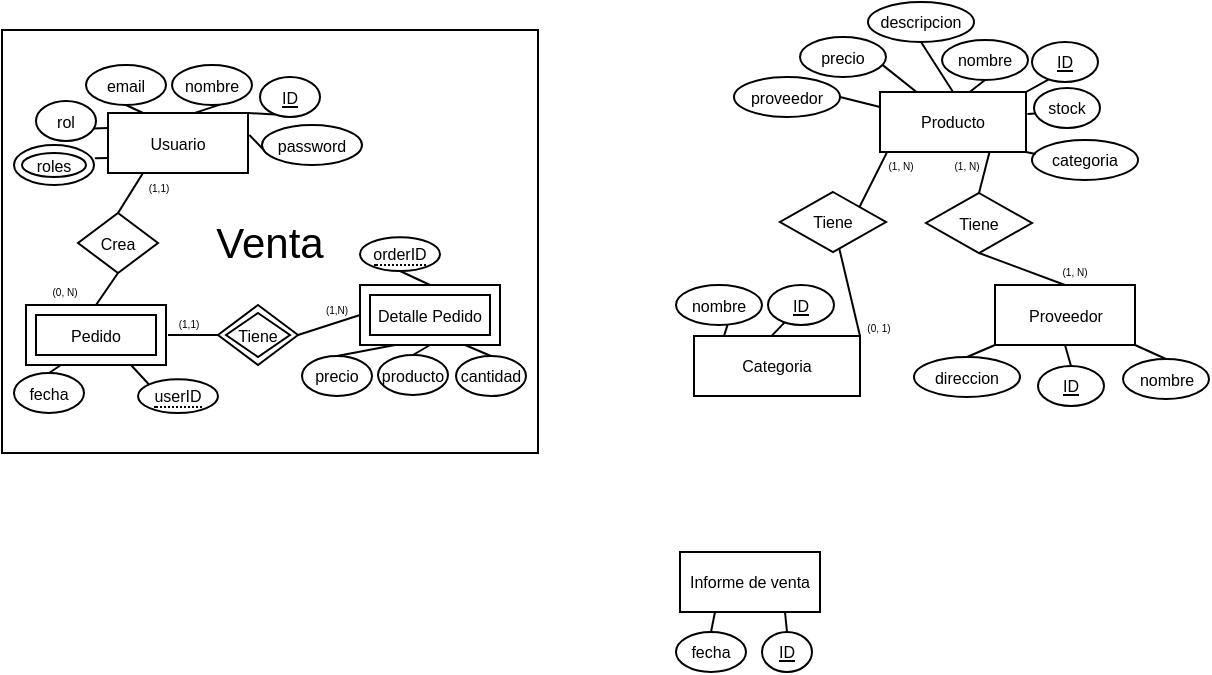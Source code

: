 <mxfile version="22.0.4" type="github">
  <diagram id="R2lEEEUBdFMjLlhIrx00" name="Page-1">
    <mxGraphModel dx="463" dy="246" grid="1" gridSize="10" guides="1" tooltips="1" connect="1" arrows="1" fold="1" page="1" pageScale="1" pageWidth="850" pageHeight="1100" math="0" shadow="0" extFonts="Permanent Marker^https://fonts.googleapis.com/css?family=Permanent+Marker">
      <root>
        <mxCell id="0" />
        <mxCell id="1" parent="0" />
        <mxCell id="mN9uIAr1oCqCLTwYiSw4-112" value="Venta" style="whiteSpace=wrap;html=1;align=center;fontSize=21;" vertex="1" parent="1">
          <mxGeometry x="181" y="69" width="268" height="211.5" as="geometry" />
        </mxCell>
        <mxCell id="mN9uIAr1oCqCLTwYiSw4-1" value="Usuario" style="rounded=0;whiteSpace=wrap;html=1;fontSize=8;labelBackgroundColor=none;" vertex="1" parent="1">
          <mxGeometry x="234" y="110.5" width="70" height="30" as="geometry" />
        </mxCell>
        <mxCell id="mN9uIAr1oCqCLTwYiSw4-2" value="" style="endArrow=none;html=1;rounded=0;exitX=1;exitY=0;exitDx=0;exitDy=0;entryX=0.248;entryY=0.94;entryDx=0;entryDy=0;entryPerimeter=0;labelBackgroundColor=none;fontColor=default;" edge="1" parent="1" source="mN9uIAr1oCqCLTwYiSw4-1" target="mN9uIAr1oCqCLTwYiSw4-3">
          <mxGeometry width="50" height="50" relative="1" as="geometry">
            <mxPoint x="314" y="150.5" as="sourcePoint" />
            <mxPoint x="324" y="100.5" as="targetPoint" />
          </mxGeometry>
        </mxCell>
        <mxCell id="mN9uIAr1oCqCLTwYiSw4-3" value="&lt;u style=&quot;font-size: 8px;&quot;&gt;ID&lt;/u&gt;" style="ellipse;whiteSpace=wrap;html=1;rounded=0;labelBackgroundColor=none;fontSize=8;" vertex="1" parent="1">
          <mxGeometry x="310" y="92.5" width="30" height="20" as="geometry" />
        </mxCell>
        <mxCell id="mN9uIAr1oCqCLTwYiSw4-4" value="&lt;font style=&quot;font-size: 8px;&quot;&gt;nombre&lt;/font&gt;" style="ellipse;whiteSpace=wrap;html=1;rounded=0;labelBackgroundColor=none;fontSize=8;" vertex="1" parent="1">
          <mxGeometry x="266" y="86.5" width="40" height="20" as="geometry" />
        </mxCell>
        <mxCell id="mN9uIAr1oCqCLTwYiSw4-5" value="" style="endArrow=none;html=1;rounded=0;entryX=0.6;entryY=0.99;entryDx=0;entryDy=0;entryPerimeter=0;exitX=0.61;exitY=0.007;exitDx=0;exitDy=0;exitPerimeter=0;labelBackgroundColor=none;fontColor=default;" edge="1" parent="1" source="mN9uIAr1oCqCLTwYiSw4-1" target="mN9uIAr1oCqCLTwYiSw4-4">
          <mxGeometry width="50" height="50" relative="1" as="geometry">
            <mxPoint x="254" y="130.5" as="sourcePoint" />
            <mxPoint x="284" y="100.5" as="targetPoint" />
            <Array as="points" />
          </mxGeometry>
        </mxCell>
        <mxCell id="mN9uIAr1oCqCLTwYiSw4-6" value="email" style="ellipse;whiteSpace=wrap;html=1;rounded=0;labelBackgroundColor=none;fontSize=8;" vertex="1" parent="1">
          <mxGeometry x="223" y="86.5" width="40" height="20" as="geometry" />
        </mxCell>
        <mxCell id="mN9uIAr1oCqCLTwYiSw4-7" value="" style="endArrow=none;html=1;rounded=0;entryX=0.5;entryY=1;entryDx=0;entryDy=0;exitX=0.25;exitY=0;exitDx=0;exitDy=0;labelBackgroundColor=none;fontColor=default;" edge="1" parent="1" source="mN9uIAr1oCqCLTwYiSw4-1" target="mN9uIAr1oCqCLTwYiSw4-6">
          <mxGeometry width="50" height="50" relative="1" as="geometry">
            <mxPoint x="184" y="160.5" as="sourcePoint" />
            <mxPoint x="234" y="110.5" as="targetPoint" />
          </mxGeometry>
        </mxCell>
        <mxCell id="mN9uIAr1oCqCLTwYiSw4-9" value="&lt;font style=&quot;font-size: 8px;&quot;&gt;password&lt;/font&gt;" style="ellipse;whiteSpace=wrap;html=1;rounded=0;labelBackgroundColor=none;fontSize=8;" vertex="1" parent="1">
          <mxGeometry x="311" y="116.5" width="50" height="20" as="geometry" />
        </mxCell>
        <mxCell id="mN9uIAr1oCqCLTwYiSw4-11" value="" style="endArrow=none;html=1;rounded=0;entryX=0.024;entryY=0.64;entryDx=0;entryDy=0;entryPerimeter=0;exitX=1.01;exitY=0.367;exitDx=0;exitDy=0;exitPerimeter=0;labelBackgroundColor=none;fontColor=default;" edge="1" parent="1" source="mN9uIAr1oCqCLTwYiSw4-1" target="mN9uIAr1oCqCLTwYiSw4-9">
          <mxGeometry width="50" height="50" relative="1" as="geometry">
            <mxPoint x="304" y="200.5" as="sourcePoint" />
            <mxPoint x="354" y="150.5" as="targetPoint" />
          </mxGeometry>
        </mxCell>
        <mxCell id="mN9uIAr1oCqCLTwYiSw4-14" value="rol" style="ellipse;whiteSpace=wrap;html=1;rounded=0;labelBackgroundColor=none;fontSize=8;" vertex="1" parent="1">
          <mxGeometry x="198" y="104.5" width="30" height="20" as="geometry" />
        </mxCell>
        <mxCell id="mN9uIAr1oCqCLTwYiSw4-15" value="" style="endArrow=none;html=1;rounded=0;entryX=0.955;entryY=0.69;entryDx=0;entryDy=0;entryPerimeter=0;exitX=0;exitY=0.25;exitDx=0;exitDy=0;labelBackgroundColor=none;fontColor=default;" edge="1" parent="1" source="mN9uIAr1oCqCLTwYiSw4-1" target="mN9uIAr1oCqCLTwYiSw4-14">
          <mxGeometry width="50" height="50" relative="1" as="geometry">
            <mxPoint x="254" y="200.5" as="sourcePoint" />
            <mxPoint x="304" y="150.5" as="targetPoint" />
          </mxGeometry>
        </mxCell>
        <mxCell id="mN9uIAr1oCqCLTwYiSw4-24" value="" style="endArrow=none;html=1;rounded=0;entryX=0;entryY=0.75;entryDx=0;entryDy=0;exitX=1.01;exitY=0.33;exitDx=0;exitDy=0;exitPerimeter=0;labelBackgroundColor=none;fontColor=default;" edge="1" parent="1" source="mN9uIAr1oCqCLTwYiSw4-73" target="mN9uIAr1oCqCLTwYiSw4-1">
          <mxGeometry width="50" height="50" relative="1" as="geometry">
            <mxPoint x="274" y="160.5" as="sourcePoint" />
            <mxPoint x="374" y="150.5" as="targetPoint" />
          </mxGeometry>
        </mxCell>
        <mxCell id="mN9uIAr1oCqCLTwYiSw4-33" value="Producto" style="rounded=0;whiteSpace=wrap;html=1;fontSize=8;labelBackgroundColor=none;" vertex="1" parent="1">
          <mxGeometry x="620" y="100" width="73" height="30" as="geometry" />
        </mxCell>
        <mxCell id="mN9uIAr1oCqCLTwYiSw4-34" value="" style="endArrow=none;html=1;rounded=0;exitX=1;exitY=0;exitDx=0;exitDy=0;entryX=0.248;entryY=0.94;entryDx=0;entryDy=0;entryPerimeter=0;labelBackgroundColor=none;fontColor=default;" edge="1" parent="1" source="mN9uIAr1oCqCLTwYiSw4-33" target="mN9uIAr1oCqCLTwYiSw4-35">
          <mxGeometry width="50" height="50" relative="1" as="geometry">
            <mxPoint x="700" y="140" as="sourcePoint" />
            <mxPoint x="710" y="90" as="targetPoint" />
          </mxGeometry>
        </mxCell>
        <mxCell id="mN9uIAr1oCqCLTwYiSw4-35" value="&lt;u style=&quot;font-size: 8px;&quot;&gt;ID&lt;/u&gt;" style="ellipse;whiteSpace=wrap;html=1;rounded=0;labelBackgroundColor=none;fontSize=8;" vertex="1" parent="1">
          <mxGeometry x="696" y="75" width="33" height="20" as="geometry" />
        </mxCell>
        <mxCell id="mN9uIAr1oCqCLTwYiSw4-36" value="&lt;font style=&quot;font-size: 8px;&quot;&gt;nombre&lt;/font&gt;" style="ellipse;whiteSpace=wrap;html=1;rounded=0;labelBackgroundColor=none;fontSize=8;" vertex="1" parent="1">
          <mxGeometry x="651" y="74" width="43" height="20" as="geometry" />
        </mxCell>
        <mxCell id="mN9uIAr1oCqCLTwYiSw4-37" value="" style="endArrow=none;html=1;rounded=0;entryX=0.5;entryY=1;entryDx=0;entryDy=0;exitX=0.61;exitY=0.007;exitDx=0;exitDy=0;exitPerimeter=0;labelBackgroundColor=none;fontColor=default;" edge="1" parent="1" source="mN9uIAr1oCqCLTwYiSw4-33" target="mN9uIAr1oCqCLTwYiSw4-36">
          <mxGeometry width="50" height="50" relative="1" as="geometry">
            <mxPoint x="640" y="120" as="sourcePoint" />
            <mxPoint x="670" y="90" as="targetPoint" />
            <Array as="points" />
          </mxGeometry>
        </mxCell>
        <mxCell id="mN9uIAr1oCqCLTwYiSw4-38" value="descripcion" style="ellipse;whiteSpace=wrap;html=1;rounded=0;labelBackgroundColor=none;fontSize=8;" vertex="1" parent="1">
          <mxGeometry x="614" y="55" width="53" height="20" as="geometry" />
        </mxCell>
        <mxCell id="mN9uIAr1oCqCLTwYiSw4-39" value="" style="endArrow=none;html=1;rounded=0;entryX=0.5;entryY=1;entryDx=0;entryDy=0;exitX=0.5;exitY=0;exitDx=0;exitDy=0;labelBackgroundColor=none;fontColor=default;" edge="1" parent="1" source="mN9uIAr1oCqCLTwYiSw4-33" target="mN9uIAr1oCqCLTwYiSw4-38">
          <mxGeometry width="50" height="50" relative="1" as="geometry">
            <mxPoint x="570" y="150" as="sourcePoint" />
            <mxPoint x="620" y="100" as="targetPoint" />
          </mxGeometry>
        </mxCell>
        <mxCell id="mN9uIAr1oCqCLTwYiSw4-40" value="&lt;font style=&quot;font-size: 8px;&quot;&gt;stock&lt;/font&gt;" style="ellipse;whiteSpace=wrap;html=1;rounded=0;labelBackgroundColor=none;fontSize=8;" vertex="1" parent="1">
          <mxGeometry x="697" y="98" width="33" height="20" as="geometry" />
        </mxCell>
        <mxCell id="mN9uIAr1oCqCLTwYiSw4-41" value="" style="endArrow=none;html=1;rounded=0;entryX=0.024;entryY=0.64;entryDx=0;entryDy=0;entryPerimeter=0;exitX=1.01;exitY=0.367;exitDx=0;exitDy=0;exitPerimeter=0;labelBackgroundColor=none;fontColor=default;" edge="1" parent="1" source="mN9uIAr1oCqCLTwYiSw4-33" target="mN9uIAr1oCqCLTwYiSw4-40">
          <mxGeometry width="50" height="50" relative="1" as="geometry">
            <mxPoint x="690" y="190" as="sourcePoint" />
            <mxPoint x="740" y="140" as="targetPoint" />
          </mxGeometry>
        </mxCell>
        <mxCell id="mN9uIAr1oCqCLTwYiSw4-42" value="precio" style="ellipse;whiteSpace=wrap;html=1;rounded=0;labelBackgroundColor=none;fontSize=8;" vertex="1" parent="1">
          <mxGeometry x="580" y="72.5" width="43" height="20" as="geometry" />
        </mxCell>
        <mxCell id="mN9uIAr1oCqCLTwYiSw4-43" value="" style="endArrow=none;html=1;rounded=0;entryX=0.955;entryY=0.69;entryDx=0;entryDy=0;entryPerimeter=0;exitX=0.25;exitY=0;exitDx=0;exitDy=0;labelBackgroundColor=none;fontColor=default;" edge="1" parent="1" source="mN9uIAr1oCqCLTwYiSw4-33" target="mN9uIAr1oCqCLTwYiSw4-42">
          <mxGeometry width="50" height="50" relative="1" as="geometry">
            <mxPoint x="640" y="190" as="sourcePoint" />
            <mxPoint x="690" y="140" as="targetPoint" />
          </mxGeometry>
        </mxCell>
        <mxCell id="mN9uIAr1oCqCLTwYiSw4-56" value="Categoria" style="rounded=0;whiteSpace=wrap;html=1;fontSize=8;labelBackgroundColor=none;" vertex="1" parent="1">
          <mxGeometry x="527" y="222" width="83" height="30" as="geometry" />
        </mxCell>
        <mxCell id="mN9uIAr1oCqCLTwYiSw4-57" value="" style="endArrow=none;html=1;rounded=0;exitX=0.465;exitY=0.007;exitDx=0;exitDy=0;entryX=0.248;entryY=0.94;entryDx=0;entryDy=0;entryPerimeter=0;exitPerimeter=0;labelBackgroundColor=none;fontColor=default;" edge="1" parent="1" source="mN9uIAr1oCqCLTwYiSw4-56" target="mN9uIAr1oCqCLTwYiSw4-58">
          <mxGeometry width="50" height="50" relative="1" as="geometry">
            <mxPoint x="607" y="260.5" as="sourcePoint" />
            <mxPoint x="617" y="210.5" as="targetPoint" />
          </mxGeometry>
        </mxCell>
        <mxCell id="mN9uIAr1oCqCLTwYiSw4-58" value="&lt;u style=&quot;font-size: 8px;&quot;&gt;ID&lt;/u&gt;" style="ellipse;whiteSpace=wrap;html=1;rounded=0;labelBackgroundColor=none;fontSize=8;" vertex="1" parent="1">
          <mxGeometry x="564" y="196.5" width="33" height="20" as="geometry" />
        </mxCell>
        <mxCell id="mN9uIAr1oCqCLTwYiSw4-59" value="&lt;font style=&quot;font-size: 8px;&quot;&gt;nombre&lt;/font&gt;" style="ellipse;whiteSpace=wrap;html=1;rounded=0;labelBackgroundColor=none;fontSize=8;" vertex="1" parent="1">
          <mxGeometry x="518" y="196.5" width="43" height="20" as="geometry" />
        </mxCell>
        <mxCell id="mN9uIAr1oCqCLTwYiSw4-60" value="" style="endArrow=none;html=1;rounded=0;entryX=0.6;entryY=0.99;entryDx=0;entryDy=0;entryPerimeter=0;exitX=0.18;exitY=0.007;exitDx=0;exitDy=0;exitPerimeter=0;labelBackgroundColor=none;fontColor=default;" edge="1" parent="1" source="mN9uIAr1oCqCLTwYiSw4-56" target="mN9uIAr1oCqCLTwYiSw4-59">
          <mxGeometry width="50" height="50" relative="1" as="geometry">
            <mxPoint x="547" y="240.5" as="sourcePoint" />
            <mxPoint x="577" y="210.5" as="targetPoint" />
            <Array as="points" />
          </mxGeometry>
        </mxCell>
        <mxCell id="mN9uIAr1oCqCLTwYiSw4-67" value="categoria" style="ellipse;whiteSpace=wrap;html=1;rounded=0;labelBackgroundColor=none;fontSize=8;" vertex="1" parent="1">
          <mxGeometry x="696" y="124" width="53" height="20" as="geometry" />
        </mxCell>
        <mxCell id="mN9uIAr1oCqCLTwYiSw4-68" value="" style="endArrow=none;html=1;rounded=0;fontSize=12;startSize=8;endSize=8;curved=1;entryX=1;entryY=1;entryDx=0;entryDy=0;exitX=0.034;exitY=0.35;exitDx=0;exitDy=0;exitPerimeter=0;labelBackgroundColor=none;fontColor=default;" edge="1" parent="1" source="mN9uIAr1oCqCLTwYiSw4-67" target="mN9uIAr1oCqCLTwYiSw4-33">
          <mxGeometry width="50" height="50" relative="1" as="geometry">
            <mxPoint x="520" y="200" as="sourcePoint" />
            <mxPoint x="570" y="150" as="targetPoint" />
          </mxGeometry>
        </mxCell>
        <mxCell id="mN9uIAr1oCqCLTwYiSw4-70" value="" style="endArrow=none;html=1;rounded=0;fontSize=12;startSize=8;endSize=8;curved=1;exitX=1;exitY=0;exitDx=0;exitDy=0;labelBackgroundColor=none;fontColor=default;" edge="1" parent="1" source="mN9uIAr1oCqCLTwYiSw4-56" target="mN9uIAr1oCqCLTwYiSw4-77">
          <mxGeometry width="50" height="50" relative="1" as="geometry">
            <mxPoint x="545" y="220" as="sourcePoint" />
            <mxPoint x="577.6" y="178.6" as="targetPoint" />
          </mxGeometry>
        </mxCell>
        <mxCell id="mN9uIAr1oCqCLTwYiSw4-72" value="" style="endArrow=none;html=1;rounded=0;fontSize=12;startSize=8;endSize=8;curved=1;exitX=1;exitY=0;exitDx=0;exitDy=0;entryX=0.05;entryY=0.993;entryDx=0;entryDy=0;entryPerimeter=0;labelBackgroundColor=none;fontColor=default;" edge="1" parent="1" source="mN9uIAr1oCqCLTwYiSw4-77" target="mN9uIAr1oCqCLTwYiSw4-33">
          <mxGeometry width="50" height="50" relative="1" as="geometry">
            <mxPoint x="583.6" y="162.6" as="sourcePoint" />
            <mxPoint x="624" y="130" as="targetPoint" />
          </mxGeometry>
        </mxCell>
        <mxCell id="mN9uIAr1oCqCLTwYiSw4-73" value="roles" style="ellipse;shape=doubleEllipse;whiteSpace=wrap;html=1;fontSize=8;rounded=0;labelBackgroundColor=none;" vertex="1" parent="1">
          <mxGeometry x="187" y="126.5" width="40" height="20" as="geometry" />
        </mxCell>
        <mxCell id="mN9uIAr1oCqCLTwYiSw4-74" style="edgeStyle=none;curved=1;rounded=0;orthogonalLoop=1;jettySize=auto;html=1;exitX=1;exitY=0.5;exitDx=0;exitDy=0;fontSize=12;startSize=8;endSize=8;" edge="1" parent="1" source="mN9uIAr1oCqCLTwYiSw4-67" target="mN9uIAr1oCqCLTwYiSw4-67">
          <mxGeometry relative="1" as="geometry" />
        </mxCell>
        <mxCell id="mN9uIAr1oCqCLTwYiSw4-77" value="Tiene" style="shape=rhombus;perimeter=rhombusPerimeter;whiteSpace=wrap;html=1;align=center;fontSize=8;" vertex="1" parent="1">
          <mxGeometry x="570" y="150" width="53" height="30" as="geometry" />
        </mxCell>
        <mxCell id="mN9uIAr1oCqCLTwYiSw4-81" value="&lt;span style=&quot;font-size: 5px;&quot;&gt;(1, N)&lt;/span&gt;" style="text;html=1;align=center;verticalAlign=middle;resizable=0;points=[];autosize=1;strokeColor=none;fillColor=none;fontSize=16;" vertex="1" parent="1">
          <mxGeometry x="610" y="118" width="40" height="30" as="geometry" />
        </mxCell>
        <mxCell id="mN9uIAr1oCqCLTwYiSw4-83" value="&lt;font style=&quot;font-size: 5px;&quot;&gt;(0, 1)&lt;/font&gt;" style="text;html=1;align=center;verticalAlign=middle;resizable=0;points=[];autosize=1;strokeColor=none;fillColor=none;fontSize=16;" vertex="1" parent="1">
          <mxGeometry x="599" y="199" width="40" height="30" as="geometry" />
        </mxCell>
        <mxCell id="mN9uIAr1oCqCLTwYiSw4-88" value="" style="endArrow=none;html=1;rounded=0;fontSize=12;startSize=8;endSize=8;curved=1;exitX=0.75;exitY=1;exitDx=0;exitDy=0;entryX=0;entryY=0;entryDx=0;entryDy=0;" edge="1" parent="1" source="mN9uIAr1oCqCLTwYiSw4-134" target="mN9uIAr1oCqCLTwYiSw4-144">
          <mxGeometry width="50" height="50" relative="1" as="geometry">
            <mxPoint x="246.5" y="236.5" as="sourcePoint" />
            <mxPoint x="264.75" y="243.13" as="targetPoint" />
          </mxGeometry>
        </mxCell>
        <mxCell id="mN9uIAr1oCqCLTwYiSw4-89" value="fecha" style="ellipse;whiteSpace=wrap;html=1;align=center;fontSize=8;" vertex="1" parent="1">
          <mxGeometry x="187" y="240.5" width="35" height="20" as="geometry" />
        </mxCell>
        <mxCell id="mN9uIAr1oCqCLTwYiSw4-90" value="" style="endArrow=none;html=1;rounded=0;fontSize=12;startSize=8;endSize=8;curved=1;entryX=0.25;entryY=1;entryDx=0;entryDy=0;exitX=0.5;exitY=0;exitDx=0;exitDy=0;" edge="1" parent="1" source="mN9uIAr1oCqCLTwYiSw4-89" target="mN9uIAr1oCqCLTwYiSw4-134">
          <mxGeometry width="50" height="50" relative="1" as="geometry">
            <mxPoint x="69" y="176.5" as="sourcePoint" />
            <mxPoint x="211.5" y="236.5" as="targetPoint" />
          </mxGeometry>
        </mxCell>
        <mxCell id="mN9uIAr1oCqCLTwYiSw4-92" value="Detalle Pedido" style="shape=ext;margin=3;double=1;whiteSpace=wrap;html=1;align=center;fontSize=8;" vertex="1" parent="1">
          <mxGeometry x="360" y="196.5" width="70" height="30" as="geometry" />
        </mxCell>
        <mxCell id="mN9uIAr1oCqCLTwYiSw4-96" value="cantidad" style="ellipse;whiteSpace=wrap;html=1;align=center;fontSize=8;" vertex="1" parent="1">
          <mxGeometry x="408" y="232" width="35" height="20" as="geometry" />
        </mxCell>
        <mxCell id="mN9uIAr1oCqCLTwYiSw4-97" value="precio" style="ellipse;whiteSpace=wrap;html=1;align=center;fontSize=8;" vertex="1" parent="1">
          <mxGeometry x="331" y="232" width="35" height="20" as="geometry" />
        </mxCell>
        <mxCell id="mN9uIAr1oCqCLTwYiSw4-99" value="" style="endArrow=none;html=1;rounded=0;fontSize=12;startSize=8;endSize=8;curved=1;entryX=0.25;entryY=1;entryDx=0;entryDy=0;exitX=0.5;exitY=0;exitDx=0;exitDy=0;" edge="1" parent="1" source="mN9uIAr1oCqCLTwYiSw4-97" target="mN9uIAr1oCqCLTwYiSw4-92">
          <mxGeometry width="50" height="50" relative="1" as="geometry">
            <mxPoint x="259" y="236.5" as="sourcePoint" />
            <mxPoint x="309" y="186.5" as="targetPoint" />
          </mxGeometry>
        </mxCell>
        <mxCell id="mN9uIAr1oCqCLTwYiSw4-100" value="" style="endArrow=none;html=1;rounded=0;fontSize=12;startSize=8;endSize=8;curved=1;entryX=0.75;entryY=1;entryDx=0;entryDy=0;exitX=0.5;exitY=0;exitDx=0;exitDy=0;" edge="1" parent="1" source="mN9uIAr1oCqCLTwYiSw4-96" target="mN9uIAr1oCqCLTwYiSw4-92">
          <mxGeometry width="50" height="50" relative="1" as="geometry">
            <mxPoint x="259" y="236.5" as="sourcePoint" />
            <mxPoint x="309" y="186.5" as="targetPoint" />
          </mxGeometry>
        </mxCell>
        <mxCell id="mN9uIAr1oCqCLTwYiSw4-102" value="Tiene" style="shape=rhombus;double=1;perimeter=rhombusPerimeter;whiteSpace=wrap;html=1;align=center;fontSize=8;" vertex="1" parent="1">
          <mxGeometry x="289" y="206.5" width="40" height="30" as="geometry" />
        </mxCell>
        <mxCell id="mN9uIAr1oCqCLTwYiSw4-103" value="" style="endArrow=none;html=1;rounded=0;fontSize=12;startSize=8;endSize=8;curved=1;entryX=0;entryY=0.5;entryDx=0;entryDy=0;exitX=1;exitY=0.5;exitDx=0;exitDy=0;" edge="1" parent="1" source="mN9uIAr1oCqCLTwYiSw4-102" target="mN9uIAr1oCqCLTwYiSw4-92">
          <mxGeometry width="50" height="50" relative="1" as="geometry">
            <mxPoint x="259" y="236.5" as="sourcePoint" />
            <mxPoint x="309" y="186.5" as="targetPoint" />
          </mxGeometry>
        </mxCell>
        <mxCell id="mN9uIAr1oCqCLTwYiSw4-104" value="" style="endArrow=none;html=1;rounded=0;fontSize=12;startSize=8;endSize=8;curved=1;entryX=0;entryY=0.5;entryDx=0;entryDy=0;exitX=1;exitY=0.5;exitDx=0;exitDy=0;" edge="1" parent="1" target="mN9uIAr1oCqCLTwYiSw4-102">
          <mxGeometry width="50" height="50" relative="1" as="geometry">
            <mxPoint x="264" y="221.5" as="sourcePoint" />
            <mxPoint x="309" y="186.5" as="targetPoint" />
          </mxGeometry>
        </mxCell>
        <mxCell id="mN9uIAr1oCqCLTwYiSw4-105" value="&lt;span style=&quot;font-size: 5px;&quot;&gt;(1,N)&lt;/span&gt;" style="text;html=1;align=center;verticalAlign=middle;resizable=0;points=[];autosize=1;strokeColor=none;fillColor=none;fontSize=16;" vertex="1" parent="1">
          <mxGeometry x="333" y="189.5" width="30" height="30" as="geometry" />
        </mxCell>
        <mxCell id="mN9uIAr1oCqCLTwYiSw4-106" value="&lt;span style=&quot;font-size: 5px;&quot;&gt;(1,1)&lt;/span&gt;" style="text;html=1;align=center;verticalAlign=middle;resizable=0;points=[];autosize=1;strokeColor=none;fillColor=none;fontSize=16;" vertex="1" parent="1">
          <mxGeometry x="259" y="196.5" width="30" height="30" as="geometry" />
        </mxCell>
        <mxCell id="mN9uIAr1oCqCLTwYiSw4-107" value="Crea" style="shape=rhombus;perimeter=rhombusPerimeter;whiteSpace=wrap;html=1;align=center;fontSize=8;" vertex="1" parent="1">
          <mxGeometry x="219" y="160.5" width="40" height="30" as="geometry" />
        </mxCell>
        <mxCell id="mN9uIAr1oCqCLTwYiSw4-108" value="" style="endArrow=none;html=1;rounded=0;fontSize=12;startSize=8;endSize=8;curved=1;entryX=0.25;entryY=1;entryDx=0;entryDy=0;exitX=0.5;exitY=0;exitDx=0;exitDy=0;" edge="1" parent="1" source="mN9uIAr1oCqCLTwYiSw4-107" target="mN9uIAr1oCqCLTwYiSw4-1">
          <mxGeometry width="50" height="50" relative="1" as="geometry">
            <mxPoint x="219" y="200.5" as="sourcePoint" />
            <mxPoint x="269" y="150.5" as="targetPoint" />
          </mxGeometry>
        </mxCell>
        <mxCell id="mN9uIAr1oCqCLTwYiSw4-109" value="" style="endArrow=none;html=1;rounded=0;fontSize=12;startSize=8;endSize=8;curved=1;entryX=0.5;entryY=1;entryDx=0;entryDy=0;exitX=0.5;exitY=0;exitDx=0;exitDy=0;" edge="1" parent="1" source="mN9uIAr1oCqCLTwYiSw4-134" target="mN9uIAr1oCqCLTwYiSw4-107">
          <mxGeometry width="50" height="50" relative="1" as="geometry">
            <mxPoint x="229" y="206.5" as="sourcePoint" />
            <mxPoint x="344" y="210.5" as="targetPoint" />
          </mxGeometry>
        </mxCell>
        <mxCell id="mN9uIAr1oCqCLTwYiSw4-110" value="&lt;span style=&quot;font-size: 5px;&quot;&gt;(1,1)&lt;/span&gt;" style="text;html=1;align=center;verticalAlign=middle;resizable=0;points=[];autosize=1;strokeColor=none;fillColor=none;fontSize=16;" vertex="1" parent="1">
          <mxGeometry x="244" y="128.5" width="30" height="30" as="geometry" />
        </mxCell>
        <mxCell id="mN9uIAr1oCqCLTwYiSw4-111" value="&lt;span style=&quot;font-size: 5px;&quot;&gt;(0, N)&lt;/span&gt;" style="text;html=1;align=center;verticalAlign=middle;resizable=0;points=[];autosize=1;strokeColor=none;fillColor=none;fontSize=16;" vertex="1" parent="1">
          <mxGeometry x="192" y="180.5" width="40" height="30" as="geometry" />
        </mxCell>
        <mxCell id="mN9uIAr1oCqCLTwYiSw4-113" value="Informe de venta" style="whiteSpace=wrap;html=1;align=center;fontSize=8;" vertex="1" parent="1">
          <mxGeometry x="520" y="330" width="70" height="30" as="geometry" />
        </mxCell>
        <mxCell id="mN9uIAr1oCqCLTwYiSw4-114" value="proveedor" style="ellipse;whiteSpace=wrap;html=1;rounded=0;labelBackgroundColor=none;fontSize=8;" vertex="1" parent="1">
          <mxGeometry x="547" y="92.5" width="53" height="20" as="geometry" />
        </mxCell>
        <mxCell id="mN9uIAr1oCqCLTwYiSw4-116" value="Proveedor" style="whiteSpace=wrap;html=1;align=center;fontSize=8;" vertex="1" parent="1">
          <mxGeometry x="677.5" y="196.5" width="70" height="30" as="geometry" />
        </mxCell>
        <mxCell id="mN9uIAr1oCqCLTwYiSw4-118" value="" style="endArrow=none;html=1;rounded=0;fontSize=12;startSize=8;endSize=8;curved=1;entryX=0;entryY=0.25;entryDx=0;entryDy=0;exitX=1;exitY=0.5;exitDx=0;exitDy=0;" edge="1" parent="1" source="mN9uIAr1oCqCLTwYiSw4-114" target="mN9uIAr1oCqCLTwYiSw4-33">
          <mxGeometry width="50" height="50" relative="1" as="geometry">
            <mxPoint x="510" y="196.5" as="sourcePoint" />
            <mxPoint x="554.094" y="84.5" as="targetPoint" />
          </mxGeometry>
        </mxCell>
        <mxCell id="mN9uIAr1oCqCLTwYiSw4-119" value="&lt;font style=&quot;font-size: 8px;&quot;&gt;nombre&lt;/font&gt;" style="ellipse;whiteSpace=wrap;html=1;rounded=0;labelBackgroundColor=none;fontSize=8;" vertex="1" parent="1">
          <mxGeometry x="741.5" y="233.5" width="43" height="20" as="geometry" />
        </mxCell>
        <mxCell id="mN9uIAr1oCqCLTwYiSw4-120" value="&lt;u style=&quot;font-size: 8px;&quot;&gt;ID&lt;/u&gt;" style="ellipse;whiteSpace=wrap;html=1;rounded=0;labelBackgroundColor=none;fontSize=8;" vertex="1" parent="1">
          <mxGeometry x="699" y="237" width="33" height="20" as="geometry" />
        </mxCell>
        <mxCell id="mN9uIAr1oCqCLTwYiSw4-121" value="direccion" style="ellipse;whiteSpace=wrap;html=1;rounded=0;labelBackgroundColor=none;fontSize=8;" vertex="1" parent="1">
          <mxGeometry x="637" y="232.5" width="53" height="20" as="geometry" />
        </mxCell>
        <mxCell id="mN9uIAr1oCqCLTwYiSw4-122" value="" style="endArrow=none;html=1;rounded=0;fontSize=12;startSize=8;endSize=8;curved=1;exitX=0.5;exitY=0;exitDx=0;exitDy=0;entryX=0;entryY=1;entryDx=0;entryDy=0;labelBackgroundColor=none;fontColor=default;" edge="1" parent="1" source="mN9uIAr1oCqCLTwYiSw4-121" target="mN9uIAr1oCqCLTwYiSw4-116">
          <mxGeometry width="50" height="50" relative="1" as="geometry">
            <mxPoint x="636" y="229" as="sourcePoint" />
            <mxPoint x="650" y="201" as="targetPoint" />
          </mxGeometry>
        </mxCell>
        <mxCell id="mN9uIAr1oCqCLTwYiSw4-123" value="" style="endArrow=none;html=1;rounded=0;fontSize=12;startSize=8;endSize=8;curved=1;exitX=0.5;exitY=0;exitDx=0;exitDy=0;entryX=1;entryY=1;entryDx=0;entryDy=0;labelBackgroundColor=none;fontColor=default;" edge="1" parent="1" source="mN9uIAr1oCqCLTwYiSw4-119" target="mN9uIAr1oCqCLTwYiSw4-116">
          <mxGeometry width="50" height="50" relative="1" as="geometry">
            <mxPoint x="630" y="178" as="sourcePoint" />
            <mxPoint x="644" y="150" as="targetPoint" />
          </mxGeometry>
        </mxCell>
        <mxCell id="mN9uIAr1oCqCLTwYiSw4-124" value="" style="endArrow=none;html=1;rounded=0;fontSize=12;startSize=8;endSize=8;curved=1;exitX=0.5;exitY=0;exitDx=0;exitDy=0;entryX=0.5;entryY=1;entryDx=0;entryDy=0;labelBackgroundColor=none;fontColor=default;" edge="1" parent="1" source="mN9uIAr1oCqCLTwYiSw4-120" target="mN9uIAr1oCqCLTwYiSw4-116">
          <mxGeometry width="50" height="50" relative="1" as="geometry">
            <mxPoint x="656.5" y="199" as="sourcePoint" />
            <mxPoint x="670.5" y="171" as="targetPoint" />
          </mxGeometry>
        </mxCell>
        <mxCell id="mN9uIAr1oCqCLTwYiSw4-125" value="Tiene" style="shape=rhombus;perimeter=rhombusPerimeter;whiteSpace=wrap;html=1;align=center;fontSize=8;" vertex="1" parent="1">
          <mxGeometry x="643" y="150.5" width="53" height="30" as="geometry" />
        </mxCell>
        <mxCell id="mN9uIAr1oCqCLTwYiSw4-126" value="" style="endArrow=none;html=1;rounded=0;fontSize=12;startSize=8;endSize=8;curved=1;entryX=0.75;entryY=1;entryDx=0;entryDy=0;exitX=0.5;exitY=0;exitDx=0;exitDy=0;" edge="1" parent="1" source="mN9uIAr1oCqCLTwYiSw4-125" target="mN9uIAr1oCqCLTwYiSw4-33">
          <mxGeometry width="50" height="50" relative="1" as="geometry">
            <mxPoint x="580" y="260" as="sourcePoint" />
            <mxPoint x="630" y="210" as="targetPoint" />
          </mxGeometry>
        </mxCell>
        <mxCell id="mN9uIAr1oCqCLTwYiSw4-127" value="" style="endArrow=none;html=1;rounded=0;fontSize=12;startSize=8;endSize=8;curved=1;entryX=0.5;entryY=1;entryDx=0;entryDy=0;exitX=0.5;exitY=0;exitDx=0;exitDy=0;" edge="1" parent="1" source="mN9uIAr1oCqCLTwYiSw4-116" target="mN9uIAr1oCqCLTwYiSw4-125">
          <mxGeometry width="50" height="50" relative="1" as="geometry">
            <mxPoint x="680" y="161" as="sourcePoint" />
            <mxPoint x="685" y="140" as="targetPoint" />
          </mxGeometry>
        </mxCell>
        <mxCell id="mN9uIAr1oCqCLTwYiSw4-128" value="&lt;span style=&quot;font-size: 5px;&quot;&gt;(1, N)&lt;/span&gt;" style="text;html=1;align=center;verticalAlign=middle;resizable=0;points=[];autosize=1;strokeColor=none;fillColor=none;fontSize=16;" vertex="1" parent="1">
          <mxGeometry x="697" y="171" width="40" height="30" as="geometry" />
        </mxCell>
        <mxCell id="mN9uIAr1oCqCLTwYiSw4-129" value="&lt;span style=&quot;font-size: 5px;&quot;&gt;(1, N)&lt;/span&gt;" style="text;html=1;align=center;verticalAlign=middle;resizable=0;points=[];autosize=1;strokeColor=none;fillColor=none;fontSize=16;" vertex="1" parent="1">
          <mxGeometry x="643" y="118" width="40" height="30" as="geometry" />
        </mxCell>
        <mxCell id="mN9uIAr1oCqCLTwYiSw4-130" value="fecha" style="ellipse;whiteSpace=wrap;html=1;align=center;fontSize=8;" vertex="1" parent="1">
          <mxGeometry x="518" y="370" width="35" height="20" as="geometry" />
        </mxCell>
        <mxCell id="mN9uIAr1oCqCLTwYiSw4-131" value="" style="endArrow=none;html=1;rounded=0;fontSize=12;startSize=8;endSize=8;curved=1;entryX=0.25;entryY=1;entryDx=0;entryDy=0;exitX=0.5;exitY=0;exitDx=0;exitDy=0;" edge="1" parent="1" source="mN9uIAr1oCqCLTwYiSw4-130" target="mN9uIAr1oCqCLTwYiSw4-113">
          <mxGeometry width="50" height="50" relative="1" as="geometry">
            <mxPoint x="540" y="350" as="sourcePoint" />
            <mxPoint x="590" y="300" as="targetPoint" />
          </mxGeometry>
        </mxCell>
        <mxCell id="mN9uIAr1oCqCLTwYiSw4-132" value="&lt;u&gt;ID&lt;/u&gt;" style="ellipse;whiteSpace=wrap;html=1;align=center;fontSize=8;" vertex="1" parent="1">
          <mxGeometry x="561" y="370" width="25" height="20" as="geometry" />
        </mxCell>
        <mxCell id="mN9uIAr1oCqCLTwYiSw4-133" value="" style="endArrow=none;html=1;rounded=0;fontSize=12;startSize=8;endSize=8;curved=1;entryX=0.75;entryY=1;entryDx=0;entryDy=0;exitX=0.5;exitY=0;exitDx=0;exitDy=0;" edge="1" parent="1" source="mN9uIAr1oCqCLTwYiSw4-132" target="mN9uIAr1oCqCLTwYiSw4-113">
          <mxGeometry width="50" height="50" relative="1" as="geometry">
            <mxPoint x="546" y="380" as="sourcePoint" />
            <mxPoint x="548" y="370" as="targetPoint" />
          </mxGeometry>
        </mxCell>
        <mxCell id="mN9uIAr1oCqCLTwYiSw4-134" value="Pedido" style="shape=ext;margin=3;double=1;whiteSpace=wrap;html=1;align=center;fontSize=8;" vertex="1" parent="1">
          <mxGeometry x="193" y="206.5" width="70" height="30" as="geometry" />
        </mxCell>
        <mxCell id="mN9uIAr1oCqCLTwYiSw4-137" value="" style="endArrow=none;html=1;rounded=0;fontSize=12;startSize=8;endSize=8;curved=1;entryX=0.5;entryY=1;entryDx=0;entryDy=0;exitX=0.5;exitY=0;exitDx=0;exitDy=0;" edge="1" parent="1" source="mN9uIAr1oCqCLTwYiSw4-141" target="mN9uIAr1oCqCLTwYiSw4-92">
          <mxGeometry width="50" height="50" relative="1" as="geometry">
            <mxPoint x="385" y="241.5" as="sourcePoint" />
            <mxPoint x="420" y="220" as="targetPoint" />
          </mxGeometry>
        </mxCell>
        <mxCell id="mN9uIAr1oCqCLTwYiSw4-141" value="producto" style="ellipse;whiteSpace=wrap;html=1;align=center;fontSize=8;" vertex="1" parent="1">
          <mxGeometry x="369" y="231.5" width="35" height="20" as="geometry" />
        </mxCell>
        <mxCell id="mN9uIAr1oCqCLTwYiSw4-142" value="&lt;span style=&quot;border-bottom: 1px dotted; font-size: 8px;&quot;&gt;orderID&lt;/span&gt;" style="ellipse;whiteSpace=wrap;html=1;align=center;fontSize=8;" vertex="1" parent="1">
          <mxGeometry x="360" y="172.63" width="40" height="16.87" as="geometry" />
        </mxCell>
        <mxCell id="mN9uIAr1oCqCLTwYiSw4-143" value="" style="endArrow=none;html=1;rounded=0;fontSize=12;startSize=8;endSize=8;curved=1;entryX=0.5;entryY=1;entryDx=0;entryDy=0;exitX=0.5;exitY=0;exitDx=0;exitDy=0;" edge="1" parent="1" source="mN9uIAr1oCqCLTwYiSw4-92" target="mN9uIAr1oCqCLTwYiSw4-142">
          <mxGeometry width="50" height="50" relative="1" as="geometry">
            <mxPoint x="350" y="230" as="sourcePoint" />
            <mxPoint x="400" y="180" as="targetPoint" />
          </mxGeometry>
        </mxCell>
        <mxCell id="mN9uIAr1oCqCLTwYiSw4-144" value="&lt;span style=&quot;border-bottom: 1px dotted; font-size: 8px;&quot;&gt;userID&lt;/span&gt;" style="ellipse;whiteSpace=wrap;html=1;align=center;fontSize=8;" vertex="1" parent="1">
          <mxGeometry x="249" y="243.63" width="40" height="16.87" as="geometry" />
        </mxCell>
      </root>
    </mxGraphModel>
  </diagram>
</mxfile>

